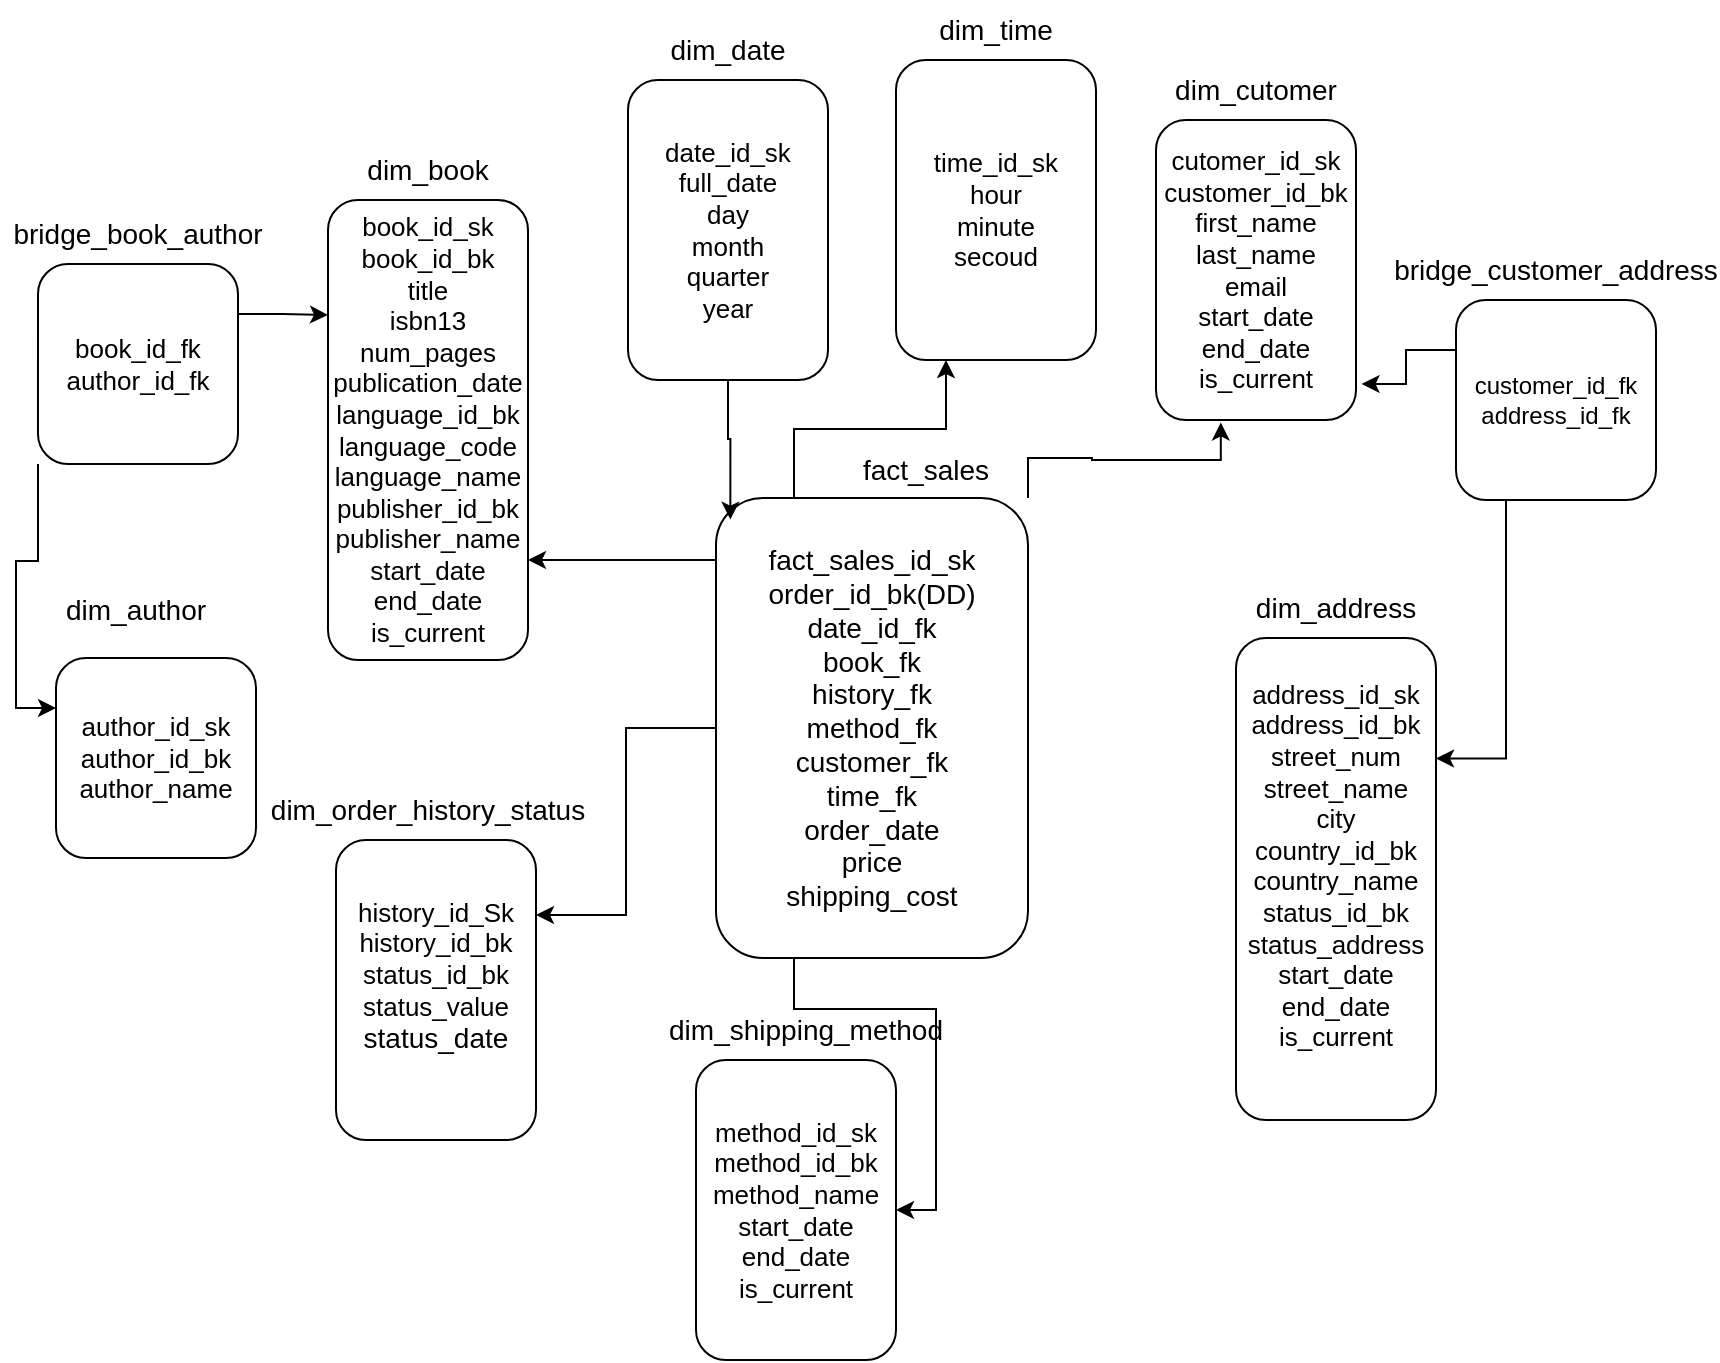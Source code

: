 <mxfile version="28.1.2">
  <diagram name="Page-1" id="5cLfSD5LcHJ5JxoGIBAY">
    <mxGraphModel dx="1028" dy="645" grid="1" gridSize="10" guides="1" tooltips="1" connect="1" arrows="1" fold="1" page="1" pageScale="1" pageWidth="850" pageHeight="1100" math="0" shadow="0">
      <root>
        <mxCell id="0" />
        <mxCell id="1" parent="0" />
        <mxCell id="tweqPLj8ihbCHGqnfglO-103" style="edgeStyle=orthogonalEdgeStyle;rounded=0;orthogonalLoop=1;jettySize=auto;html=1;exitX=0;exitY=0.25;exitDx=0;exitDy=0;" parent="1" source="tweqPLj8ihbCHGqnfglO-94" target="tweqPLj8ihbCHGqnfglO-95" edge="1">
          <mxGeometry relative="1" as="geometry">
            <Array as="points">
              <mxPoint x="380" y="308" />
              <mxPoint x="381" y="308" />
              <mxPoint x="381" y="280" />
            </Array>
          </mxGeometry>
        </mxCell>
        <mxCell id="tweqPLj8ihbCHGqnfglO-129" style="edgeStyle=orthogonalEdgeStyle;rounded=0;orthogonalLoop=1;jettySize=auto;html=1;exitX=0.25;exitY=0;exitDx=0;exitDy=0;entryX=0.25;entryY=1;entryDx=0;entryDy=0;" parent="1" source="tweqPLj8ihbCHGqnfglO-94" target="tweqPLj8ihbCHGqnfglO-124" edge="1">
          <mxGeometry relative="1" as="geometry" />
        </mxCell>
        <mxCell id="tweqPLj8ihbCHGqnfglO-132" style="edgeStyle=orthogonalEdgeStyle;rounded=0;orthogonalLoop=1;jettySize=auto;html=1;exitX=0;exitY=0.5;exitDx=0;exitDy=0;entryX=1;entryY=0.25;entryDx=0;entryDy=0;" parent="1" source="tweqPLj8ihbCHGqnfglO-94" target="tweqPLj8ihbCHGqnfglO-130" edge="1">
          <mxGeometry relative="1" as="geometry" />
        </mxCell>
        <mxCell id="tweqPLj8ihbCHGqnfglO-136" style="edgeStyle=orthogonalEdgeStyle;rounded=0;orthogonalLoop=1;jettySize=auto;html=1;exitX=0.25;exitY=1;exitDx=0;exitDy=0;entryX=1;entryY=0.5;entryDx=0;entryDy=0;" parent="1" source="tweqPLj8ihbCHGqnfglO-94" target="tweqPLj8ihbCHGqnfglO-133" edge="1">
          <mxGeometry relative="1" as="geometry" />
        </mxCell>
        <mxCell id="tweqPLj8ihbCHGqnfglO-94" value="&lt;span style=&quot;font-size: 14px;&quot;&gt;fact_sales_id_sk&lt;/span&gt;&lt;br&gt;&lt;div&gt;&lt;font style=&quot;font-size: 14px;&quot;&gt;order_id_bk(DD)&lt;/font&gt;&lt;div&gt;&lt;span style=&quot;font-size: 14px;&quot;&gt;date_id_fk&lt;/span&gt;&lt;/div&gt;&lt;div&gt;&lt;span style=&quot;font-size: 14px;&quot;&gt;book_fk&lt;/span&gt;&lt;/div&gt;&lt;div&gt;&lt;span style=&quot;font-size: 14px;&quot;&gt;history_fk&lt;/span&gt;&lt;/div&gt;&lt;div&gt;&lt;span style=&quot;font-size: 14px;&quot;&gt;method_fk&lt;/span&gt;&lt;/div&gt;&lt;div&gt;&lt;span style=&quot;font-size: 14px;&quot;&gt;customer_fk&lt;/span&gt;&lt;/div&gt;&lt;div&gt;&lt;span style=&quot;font-size: 14px;&quot;&gt;time_fk&lt;/span&gt;&lt;/div&gt;&lt;div&gt;&lt;span style=&quot;font-size: 14px;&quot;&gt;order_date&lt;/span&gt;&lt;/div&gt;&lt;div&gt;&lt;div&gt;&lt;div&gt;&lt;font style=&quot;font-size: 14px;&quot;&gt;price&lt;/font&gt;&lt;div&gt;&lt;font style=&quot;font-size: 14px;&quot;&gt;shipping_cost&lt;/font&gt;&lt;/div&gt;&lt;/div&gt;&lt;/div&gt;&lt;/div&gt;&lt;/div&gt;" style="rounded=1;whiteSpace=wrap;html=1;" parent="1" vertex="1">
          <mxGeometry x="380" y="249" width="156" height="230" as="geometry" />
        </mxCell>
        <mxCell id="tweqPLj8ihbCHGqnfglO-95" value="&lt;font style=&quot;font-size: 13px;&quot;&gt;book_id_sk&lt;/font&gt;&lt;div&gt;&lt;font style=&quot;font-size: 13px;&quot;&gt;book_id_bk&lt;/font&gt;&lt;/div&gt;&lt;div&gt;&lt;font style=&quot;font-size: 13px;&quot;&gt;title&lt;/font&gt;&lt;/div&gt;&lt;div&gt;&lt;font style=&quot;font-size: 13px;&quot;&gt;isbn13&lt;/font&gt;&lt;/div&gt;&lt;div&gt;&lt;font style=&quot;font-size: 13px;&quot;&gt;num_pages&lt;/font&gt;&lt;/div&gt;&lt;div&gt;&lt;font style=&quot;font-size: 13px;&quot;&gt;publication_date&lt;/font&gt;&lt;/div&gt;&lt;div&gt;&lt;font style=&quot;font-size: 13px;&quot;&gt;language_id_bk&lt;/font&gt;&lt;/div&gt;&lt;div&gt;&lt;font style=&quot;font-size: 13px;&quot;&gt;language_code&lt;/font&gt;&lt;/div&gt;&lt;div&gt;&lt;font style=&quot;font-size: 13px;&quot;&gt;language_name&lt;/font&gt;&lt;/div&gt;&lt;div&gt;&lt;font style=&quot;font-size: 13px;&quot;&gt;publisher_id_bk&lt;/font&gt;&lt;/div&gt;&lt;div&gt;&lt;font style=&quot;font-size: 13px;&quot;&gt;publisher_name&lt;/font&gt;&lt;/div&gt;&lt;div&gt;&lt;font style=&quot;font-size: 13px;&quot;&gt;start_date&lt;/font&gt;&lt;/div&gt;&lt;div&gt;&lt;font style=&quot;font-size: 13px;&quot;&gt;end_date&lt;/font&gt;&lt;/div&gt;&lt;div&gt;&lt;font style=&quot;font-size: 13px;&quot;&gt;is_current&lt;/font&gt;&lt;/div&gt;" style="rounded=1;whiteSpace=wrap;html=1;" parent="1" vertex="1">
          <mxGeometry x="186" y="100" width="100" height="230" as="geometry" />
        </mxCell>
        <mxCell id="tweqPLj8ihbCHGqnfglO-96" value="&lt;font style=&quot;font-size: 14px;&quot;&gt;fact_sales&lt;/font&gt;" style="text;html=1;align=center;verticalAlign=middle;whiteSpace=wrap;rounded=0;" parent="1" vertex="1">
          <mxGeometry x="455" y="210" width="60" height="50" as="geometry" />
        </mxCell>
        <mxCell id="tweqPLj8ihbCHGqnfglO-97" value="&lt;font style=&quot;font-size: 14px;&quot;&gt;dim_book&lt;/font&gt;" style="text;html=1;align=center;verticalAlign=middle;whiteSpace=wrap;rounded=0;" parent="1" vertex="1">
          <mxGeometry x="206" y="70" width="60" height="30" as="geometry" />
        </mxCell>
        <mxCell id="tweqPLj8ihbCHGqnfglO-100" value="&lt;font style=&quot;font-size: 13px;&quot;&gt;date_id_sk&lt;/font&gt;&lt;div&gt;&lt;font style=&quot;font-size: 13px;&quot;&gt;full_date&lt;/font&gt;&lt;/div&gt;&lt;div&gt;&lt;font style=&quot;font-size: 13px;&quot;&gt;day&lt;/font&gt;&lt;/div&gt;&lt;div&gt;&lt;font style=&quot;font-size: 13px;&quot;&gt;month&lt;/font&gt;&lt;/div&gt;&lt;div&gt;&lt;font style=&quot;font-size: 13px;&quot;&gt;quarter&lt;/font&gt;&lt;/div&gt;&lt;div&gt;&lt;font style=&quot;font-size: 13px;&quot;&gt;year&lt;/font&gt;&lt;/div&gt;" style="rounded=1;whiteSpace=wrap;html=1;" parent="1" vertex="1">
          <mxGeometry x="336" y="40" width="100" height="150" as="geometry" />
        </mxCell>
        <mxCell id="tweqPLj8ihbCHGqnfglO-101" value="&lt;font style=&quot;font-size: 14px;&quot;&gt;dim_date&lt;/font&gt;" style="text;html=1;align=center;verticalAlign=middle;whiteSpace=wrap;rounded=0;" parent="1" vertex="1">
          <mxGeometry x="356" y="10" width="60" height="30" as="geometry" />
        </mxCell>
        <mxCell id="tweqPLj8ihbCHGqnfglO-104" value="&lt;font style=&quot;font-size: 13px;&quot;&gt;author_id_sk&lt;/font&gt;&lt;div&gt;&lt;font style=&quot;font-size: 13px;&quot;&gt;author_id_bk&lt;/font&gt;&lt;/div&gt;&lt;div&gt;&lt;font style=&quot;font-size: 13px;&quot;&gt;author_name&lt;/font&gt;&lt;/div&gt;" style="rounded=1;whiteSpace=wrap;html=1;" parent="1" vertex="1">
          <mxGeometry x="50" y="329" width="100" height="100" as="geometry" />
        </mxCell>
        <mxCell id="tweqPLj8ihbCHGqnfglO-105" value="&lt;font style=&quot;font-size: 14px;&quot;&gt;dim_author&lt;/font&gt;" style="text;html=1;align=center;verticalAlign=middle;whiteSpace=wrap;rounded=0;" parent="1" vertex="1">
          <mxGeometry x="60" y="290" width="60" height="30" as="geometry" />
        </mxCell>
        <mxCell id="tweqPLj8ihbCHGqnfglO-109" style="edgeStyle=orthogonalEdgeStyle;rounded=0;orthogonalLoop=1;jettySize=auto;html=1;exitX=0;exitY=1;exitDx=0;exitDy=0;entryX=0;entryY=0.25;entryDx=0;entryDy=0;" parent="1" source="tweqPLj8ihbCHGqnfglO-106" target="tweqPLj8ihbCHGqnfglO-104" edge="1">
          <mxGeometry relative="1" as="geometry" />
        </mxCell>
        <mxCell id="tweqPLj8ihbCHGqnfglO-110" style="edgeStyle=orthogonalEdgeStyle;rounded=0;orthogonalLoop=1;jettySize=auto;html=1;exitX=1;exitY=0.25;exitDx=0;exitDy=0;entryX=0;entryY=0.25;entryDx=0;entryDy=0;" parent="1" source="tweqPLj8ihbCHGqnfglO-106" target="tweqPLj8ihbCHGqnfglO-95" edge="1">
          <mxGeometry relative="1" as="geometry" />
        </mxCell>
        <mxCell id="tweqPLj8ihbCHGqnfglO-106" value="&lt;font style=&quot;font-size: 13px;&quot;&gt;book_id_fk&lt;/font&gt;&lt;div&gt;&lt;font style=&quot;font-size: 13px;&quot;&gt;author_id_fk&lt;/font&gt;&lt;/div&gt;" style="rounded=1;whiteSpace=wrap;html=1;" parent="1" vertex="1">
          <mxGeometry x="41" y="132" width="100" height="100" as="geometry" />
        </mxCell>
        <mxCell id="tweqPLj8ihbCHGqnfglO-107" value="&lt;span style=&quot;font-size: 14px;&quot;&gt;bridge_book_author&lt;/span&gt;" style="text;html=1;align=center;verticalAlign=middle;whiteSpace=wrap;rounded=0;" parent="1" vertex="1">
          <mxGeometry x="61" y="102" width="60" height="30" as="geometry" />
        </mxCell>
        <mxCell id="tweqPLj8ihbCHGqnfglO-111" value="&lt;font style=&quot;font-size: 13px;&quot;&gt;cutomer_id_sk&lt;/font&gt;&lt;div&gt;&lt;font style=&quot;font-size: 13px;&quot;&gt;customer_id_bk&lt;/font&gt;&lt;/div&gt;&lt;div&gt;&lt;font style=&quot;font-size: 13px;&quot;&gt;first_name&lt;/font&gt;&lt;/div&gt;&lt;div&gt;&lt;font style=&quot;font-size: 13px;&quot;&gt;last_name&lt;/font&gt;&lt;/div&gt;&lt;div&gt;&lt;font style=&quot;font-size: 13px;&quot;&gt;email&lt;/font&gt;&lt;/div&gt;&lt;div&gt;&lt;font style=&quot;font-size: 13px;&quot;&gt;&lt;div style=&quot;font-size: 12px;&quot;&gt;&lt;font style=&quot;font-size: 13px;&quot;&gt;start_date&lt;/font&gt;&lt;/div&gt;&lt;div style=&quot;font-size: 12px;&quot;&gt;&lt;font style=&quot;font-size: 13px;&quot;&gt;end_date&lt;/font&gt;&lt;/div&gt;&lt;div style=&quot;font-size: 12px;&quot;&gt;&lt;font style=&quot;font-size: 13px;&quot;&gt;is_current&lt;/font&gt;&lt;/div&gt;&lt;/font&gt;&lt;/div&gt;" style="rounded=1;whiteSpace=wrap;html=1;" parent="1" vertex="1">
          <mxGeometry x="600" y="60" width="100" height="150" as="geometry" />
        </mxCell>
        <mxCell id="tweqPLj8ihbCHGqnfglO-112" value="&lt;font style=&quot;font-size: 14px;&quot;&gt;dim_cutomer&lt;/font&gt;" style="text;html=1;align=center;verticalAlign=middle;whiteSpace=wrap;rounded=0;" parent="1" vertex="1">
          <mxGeometry x="620" y="30" width="60" height="30" as="geometry" />
        </mxCell>
        <mxCell id="tweqPLj8ihbCHGqnfglO-113" value="&lt;span style=&quot;font-size: 13px;&quot;&gt;address_id_sk&lt;/span&gt;&lt;div&gt;&lt;span style=&quot;font-size: 13px;&quot;&gt;address_id_bk&lt;/span&gt;&lt;/div&gt;&lt;div&gt;&lt;span style=&quot;font-size: 13px;&quot;&gt;street_num&lt;/span&gt;&lt;/div&gt;&lt;div&gt;&lt;span style=&quot;font-size: 13px;&quot;&gt;street_name&lt;/span&gt;&lt;/div&gt;&lt;div&gt;&lt;span style=&quot;font-size: 13px;&quot;&gt;city&lt;/span&gt;&lt;/div&gt;&lt;div&gt;&lt;span style=&quot;font-size: 13px;&quot;&gt;country_id_bk&lt;/span&gt;&lt;/div&gt;&lt;div&gt;&lt;span style=&quot;font-size: 13px;&quot;&gt;country_name&lt;/span&gt;&lt;/div&gt;&lt;div&gt;&lt;span style=&quot;font-size: 13px;&quot;&gt;status_id_bk&lt;/span&gt;&lt;/div&gt;&lt;div&gt;&lt;span style=&quot;font-size: 13px;&quot;&gt;status_address&lt;/span&gt;&lt;/div&gt;&lt;div&gt;&lt;div&gt;&lt;font style=&quot;font-size: 13px;&quot;&gt;start_date&lt;/font&gt;&lt;/div&gt;&lt;div&gt;&lt;font style=&quot;font-size: 13px;&quot;&gt;end_date&lt;/font&gt;&lt;/div&gt;&lt;div&gt;&lt;font style=&quot;font-size: 13px;&quot;&gt;is_current&lt;/font&gt;&lt;/div&gt;&lt;/div&gt;&lt;div&gt;&lt;br&gt;&lt;/div&gt;" style="rounded=1;whiteSpace=wrap;html=1;" parent="1" vertex="1">
          <mxGeometry x="640" y="319" width="100" height="241" as="geometry" />
        </mxCell>
        <mxCell id="tweqPLj8ihbCHGqnfglO-114" value="&lt;font style=&quot;font-size: 14px;&quot;&gt;dim_address&lt;/font&gt;" style="text;html=1;align=center;verticalAlign=middle;whiteSpace=wrap;rounded=0;" parent="1" vertex="1">
          <mxGeometry x="660" y="289" width="60" height="30" as="geometry" />
        </mxCell>
        <mxCell id="tweqPLj8ihbCHGqnfglO-121" style="edgeStyle=orthogonalEdgeStyle;rounded=0;orthogonalLoop=1;jettySize=auto;html=1;exitX=0.25;exitY=1;exitDx=0;exitDy=0;entryX=1;entryY=0.25;entryDx=0;entryDy=0;" parent="1" source="tweqPLj8ihbCHGqnfglO-115" target="tweqPLj8ihbCHGqnfglO-113" edge="1">
          <mxGeometry relative="1" as="geometry" />
        </mxCell>
        <mxCell id="tweqPLj8ihbCHGqnfglO-115" value="customer_id_fk&lt;div&gt;address_id_fk&lt;/div&gt;" style="rounded=1;whiteSpace=wrap;html=1;" parent="1" vertex="1">
          <mxGeometry x="750" y="150" width="100" height="100" as="geometry" />
        </mxCell>
        <mxCell id="tweqPLj8ihbCHGqnfglO-116" value="&lt;span style=&quot;font-size: 14px;&quot;&gt;bridge_customer_address&lt;/span&gt;" style="text;html=1;align=center;verticalAlign=middle;whiteSpace=wrap;rounded=0;" parent="1" vertex="1">
          <mxGeometry x="770" y="120" width="60" height="30" as="geometry" />
        </mxCell>
        <mxCell id="tweqPLj8ihbCHGqnfglO-119" style="edgeStyle=orthogonalEdgeStyle;rounded=0;orthogonalLoop=1;jettySize=auto;html=1;exitX=0;exitY=0.25;exitDx=0;exitDy=0;entryX=1.028;entryY=0.88;entryDx=0;entryDy=0;entryPerimeter=0;" parent="1" source="tweqPLj8ihbCHGqnfglO-115" target="tweqPLj8ihbCHGqnfglO-111" edge="1">
          <mxGeometry relative="1" as="geometry" />
        </mxCell>
        <mxCell id="tweqPLj8ihbCHGqnfglO-122" style="edgeStyle=orthogonalEdgeStyle;rounded=0;orthogonalLoop=1;jettySize=auto;html=1;exitX=1;exitY=0;exitDx=0;exitDy=0;entryX=0.324;entryY=1.008;entryDx=0;entryDy=0;entryPerimeter=0;" parent="1" source="tweqPLj8ihbCHGqnfglO-94" target="tweqPLj8ihbCHGqnfglO-111" edge="1">
          <mxGeometry relative="1" as="geometry" />
        </mxCell>
        <mxCell id="tweqPLj8ihbCHGqnfglO-124" value="&lt;span style=&quot;font-size: 13px;&quot;&gt;time_id_sk&lt;/span&gt;&lt;div&gt;&lt;span style=&quot;font-size: 13px;&quot;&gt;hour&lt;/span&gt;&lt;/div&gt;&lt;div&gt;&lt;span style=&quot;font-size: 13px;&quot;&gt;minute&lt;/span&gt;&lt;/div&gt;&lt;div&gt;&lt;span style=&quot;font-size: 13px;&quot;&gt;secoud&lt;/span&gt;&lt;/div&gt;" style="rounded=1;whiteSpace=wrap;html=1;" parent="1" vertex="1">
          <mxGeometry x="470" y="30" width="100" height="150" as="geometry" />
        </mxCell>
        <mxCell id="tweqPLj8ihbCHGqnfglO-125" value="&lt;font style=&quot;font-size: 14px;&quot;&gt;dim_time&lt;/font&gt;" style="text;html=1;align=center;verticalAlign=middle;whiteSpace=wrap;rounded=0;" parent="1" vertex="1">
          <mxGeometry x="490" width="60" height="30" as="geometry" />
        </mxCell>
        <mxCell id="tweqPLj8ihbCHGqnfglO-130" value="&lt;span style=&quot;font-size: 13px;&quot;&gt;history_id_Sk&lt;/span&gt;&lt;div&gt;&lt;span style=&quot;font-size: 13px;&quot;&gt;history_id_bk&lt;/span&gt;&lt;/div&gt;&lt;div&gt;&lt;span style=&quot;font-size: 13px;&quot;&gt;status_id_bk&lt;/span&gt;&lt;/div&gt;&lt;div&gt;&lt;span style=&quot;font-size: 13px;&quot;&gt;status_value&lt;/span&gt;&lt;/div&gt;&lt;div&gt;&lt;span style=&quot;font-size: 14px;&quot;&gt;status_date&lt;/span&gt;&lt;span style=&quot;font-size: 13px;&quot;&gt;&lt;/span&gt;&lt;/div&gt;&lt;div&gt;&lt;br&gt;&lt;/div&gt;" style="rounded=1;whiteSpace=wrap;html=1;" parent="1" vertex="1">
          <mxGeometry x="190" y="420" width="100" height="150" as="geometry" />
        </mxCell>
        <mxCell id="tweqPLj8ihbCHGqnfglO-131" value="&lt;font style=&quot;font-size: 14px;&quot;&gt;dim_order_history_status&lt;/font&gt;" style="text;html=1;align=center;verticalAlign=middle;whiteSpace=wrap;rounded=0;" parent="1" vertex="1">
          <mxGeometry x="206" y="390" width="60" height="30" as="geometry" />
        </mxCell>
        <mxCell id="tweqPLj8ihbCHGqnfglO-133" value="&lt;span style=&quot;font-size: 13px;&quot;&gt;method_id_sk&lt;/span&gt;&lt;div&gt;&lt;span style=&quot;font-size: 13px;&quot;&gt;method_id_bk&lt;/span&gt;&lt;/div&gt;&lt;div&gt;&lt;span style=&quot;font-size: 13px;&quot;&gt;method_name&lt;/span&gt;&lt;/div&gt;&lt;div&gt;&lt;div&gt;&lt;font style=&quot;font-size: 13px;&quot;&gt;start_date&lt;/font&gt;&lt;/div&gt;&lt;div&gt;&lt;font style=&quot;font-size: 13px;&quot;&gt;end_date&lt;/font&gt;&lt;/div&gt;&lt;div&gt;&lt;font style=&quot;font-size: 13px;&quot;&gt;is_current&lt;/font&gt;&lt;/div&gt;&lt;/div&gt;" style="rounded=1;whiteSpace=wrap;html=1;" parent="1" vertex="1">
          <mxGeometry x="370" y="530" width="100" height="150" as="geometry" />
        </mxCell>
        <mxCell id="tweqPLj8ihbCHGqnfglO-134" value="&lt;font style=&quot;font-size: 14px;&quot;&gt;dim_shipping_method&lt;/font&gt;" style="text;html=1;align=center;verticalAlign=middle;whiteSpace=wrap;rounded=0;" parent="1" vertex="1">
          <mxGeometry x="395" y="500" width="60" height="30" as="geometry" />
        </mxCell>
        <mxCell id="Qfzx0jTl0vcjDKvyf50S-1" style="edgeStyle=orthogonalEdgeStyle;rounded=0;orthogonalLoop=1;jettySize=auto;html=1;entryX=0.046;entryY=0.047;entryDx=0;entryDy=0;entryPerimeter=0;" edge="1" parent="1" source="tweqPLj8ihbCHGqnfglO-100" target="tweqPLj8ihbCHGqnfglO-94">
          <mxGeometry relative="1" as="geometry" />
        </mxCell>
      </root>
    </mxGraphModel>
  </diagram>
</mxfile>

